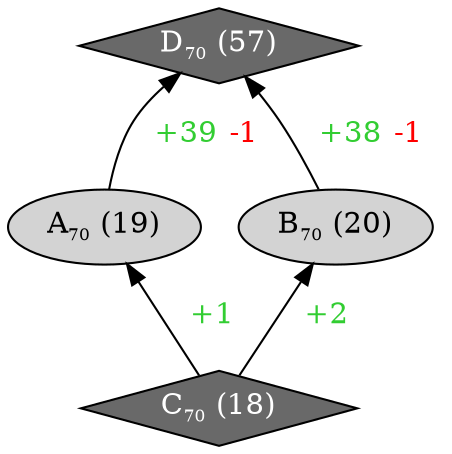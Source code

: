 digraph "CI1.C20_I29__func156__sync_ret_fcncb__CI1"{
rankdir="BT"
1 [label=<A<sub><font point-size="10">70</font></sub> (19)>, style="filled", fillcolor="lightgray"]
2 [label=<B<sub><font point-size="10">70</font></sub> (20)>, style="filled", fillcolor="lightgray"]
3 [label=<C<sub><font point-size="10">70</font></sub> (18)>, style="filled", shape="diamond", fillcolor="dimgray", fontcolor="white"]
4 [label=<D<sub><font point-size="10">70</font></sub> (57)>, style="filled", shape="diamond", fillcolor="dimgray", fontcolor="white"]
1 -> 4 [label=<  <font color="limegreen">+39</font> <font color="red">-1</font>  >]
2 -> 4 [label=<  <font color="limegreen">+38</font> <font color="red">-1</font>  >]
3 -> 1 [label=<  <font color="limegreen">+1</font>  >]
3 -> 2 [label=<  <font color="limegreen">+2</font>  >]
}
